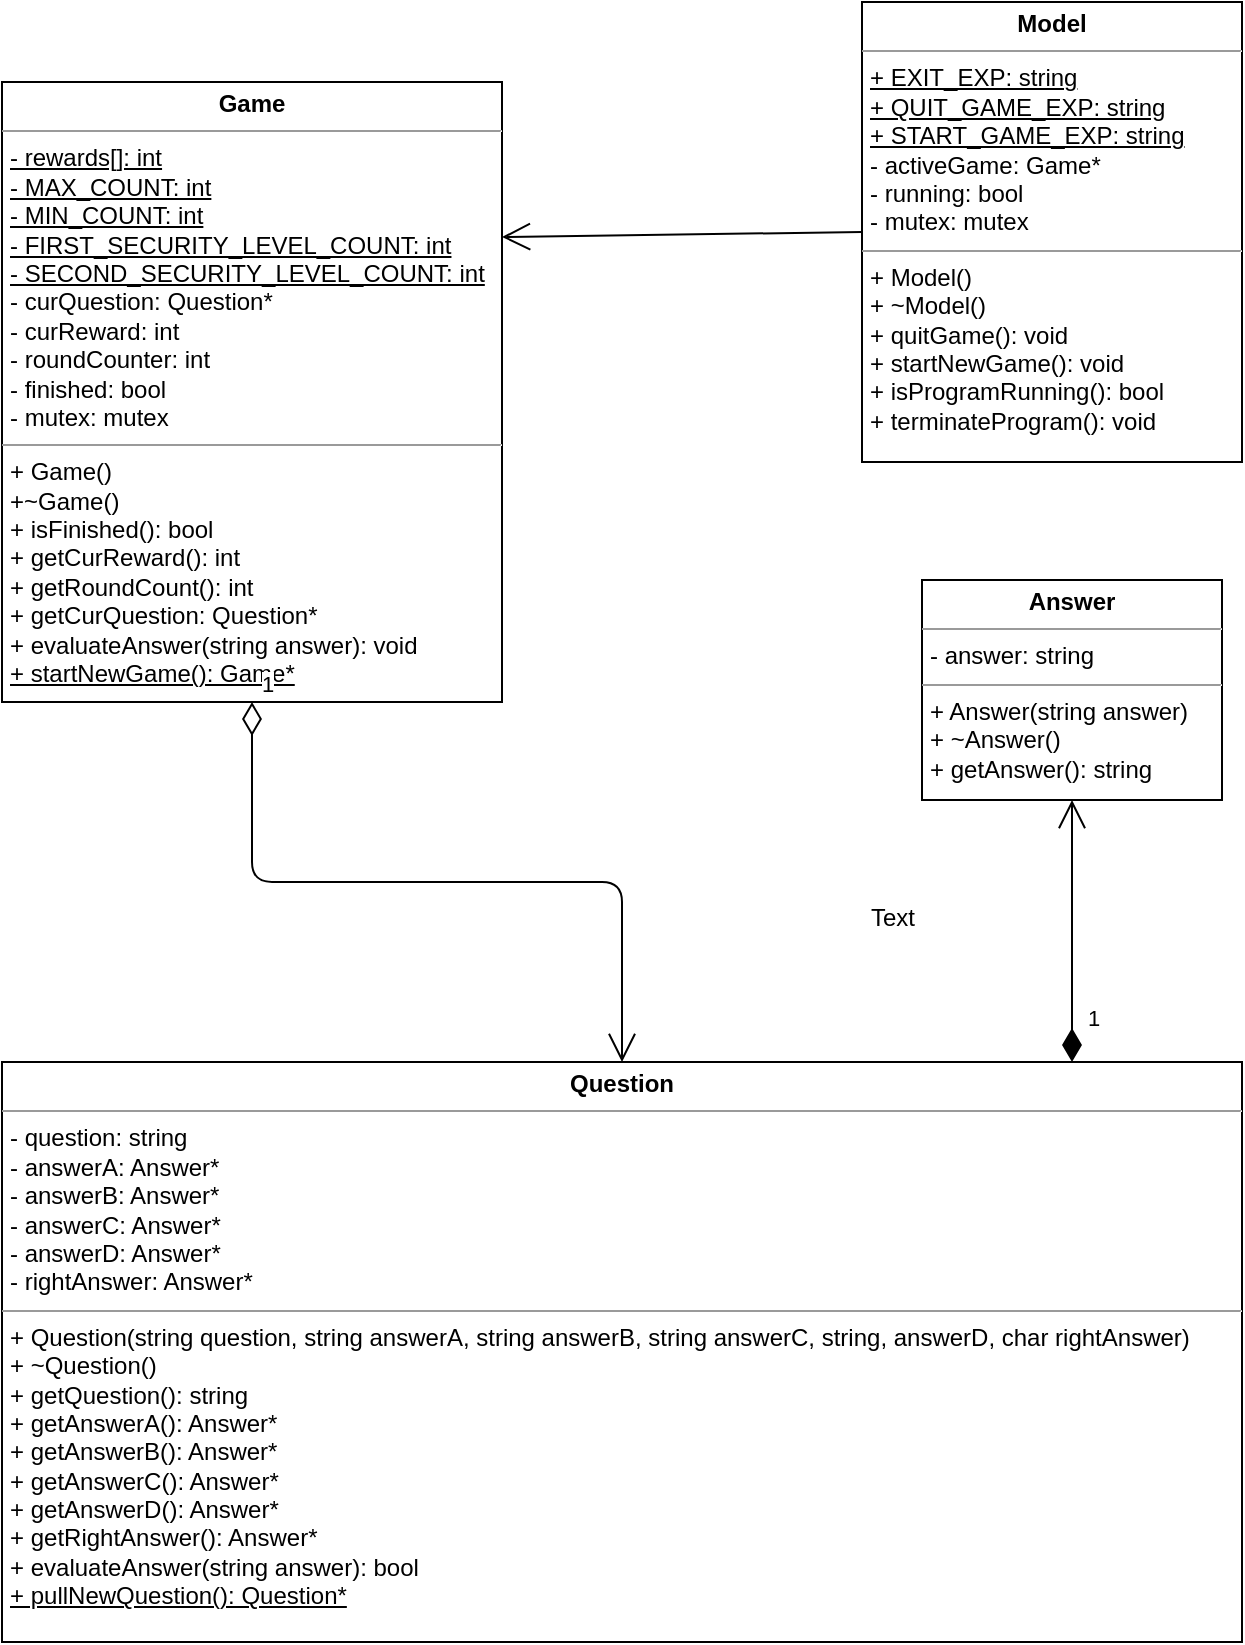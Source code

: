 <mxfile version="12.2.6" type="device" pages="1"><diagram id="01mH2N2V--lT95_cFUEn" name="Page-1"><mxGraphModel dx="1996" dy="1880" grid="1" gridSize="10" guides="1" tooltips="1" connect="1" arrows="1" fold="1" page="1" pageScale="1" pageWidth="827" pageHeight="1169" math="0" shadow="0"><root><mxCell id="0"/><mxCell id="1" parent="0"/><mxCell id="x2W-hYx847Fz3kQgun3G-16" value="&lt;p style=&quot;margin: 0px ; margin-top: 4px ; text-align: center&quot;&gt;&lt;b&gt;Model&lt;/b&gt;&lt;br&gt;&lt;/p&gt;&lt;hr size=&quot;1&quot;&gt;&lt;p style=&quot;margin: 0px ; margin-left: 4px&quot;&gt;&lt;u&gt;+ EXIT_EXP: string&lt;/u&gt;&lt;/p&gt;&lt;p style=&quot;margin: 0px ; margin-left: 4px&quot;&gt;&lt;u&gt;+ QUIT_GAME_EXP: string&lt;/u&gt;&lt;/p&gt;&lt;p style=&quot;margin: 0px ; margin-left: 4px&quot;&gt;&lt;u&gt;+ START_GAME_EXP: string&lt;/u&gt;&lt;/p&gt;&lt;p style=&quot;margin: 0px ; margin-left: 4px&quot;&gt;- activeGame: Game*&lt;/p&gt;&lt;p style=&quot;margin: 0px ; margin-left: 4px&quot;&gt;- running: bool&lt;/p&gt;&lt;p style=&quot;margin: 0px ; margin-left: 4px&quot;&gt;- mutex: mutex&lt;br&gt;&lt;/p&gt;&lt;hr size=&quot;1&quot;&gt;&lt;p style=&quot;margin: 0px ; margin-left: 4px&quot;&gt;+ Model()&lt;br&gt;&lt;/p&gt;&lt;p style=&quot;margin: 0px ; margin-left: 4px&quot;&gt;+ ~Model()&lt;br&gt;&lt;/p&gt;&lt;p style=&quot;margin: 0px ; margin-left: 4px&quot;&gt;+ quitGame(): void&lt;/p&gt;&lt;p style=&quot;margin: 0px ; margin-left: 4px&quot;&gt;+ startNewGame(): void&lt;/p&gt;&lt;p style=&quot;margin: 0px ; margin-left: 4px&quot;&gt;+ isProgramRunning(): bool&lt;/p&gt;&lt;p style=&quot;margin: 0px ; margin-left: 4px&quot;&gt;+ terminateProgram(): void&lt;br&gt;&lt;/p&gt;&lt;p style=&quot;margin: 0px ; margin-left: 4px&quot;&gt;&lt;br&gt;&lt;/p&gt;" style="verticalAlign=top;align=left;overflow=fill;fontSize=12;fontFamily=Helvetica;html=1;strokeColor=#000000;" vertex="1" parent="1"><mxGeometry x="400" y="-390" width="190" height="230" as="geometry"/></mxCell><mxCell id="x2W-hYx847Fz3kQgun3G-17" value="&lt;p style=&quot;margin: 0px ; margin-top: 4px ; text-align: center&quot;&gt;&lt;b&gt;Game&lt;/b&gt;&lt;br&gt;&lt;/p&gt;&lt;hr size=&quot;1&quot;&gt;&lt;p style=&quot;margin: 0px ; margin-left: 4px&quot;&gt;&lt;u&gt;- rewards[]: int&lt;/u&gt;&lt;/p&gt;&lt;p style=&quot;margin: 0px ; margin-left: 4px&quot;&gt;&lt;u&gt;- MAX_COUNT: int&lt;/u&gt;&lt;/p&gt;&lt;p style=&quot;margin: 0px ; margin-left: 4px&quot;&gt;&lt;u&gt;- MIN_COUNT: int&lt;/u&gt;&lt;/p&gt;&lt;p style=&quot;margin: 0px ; margin-left: 4px&quot;&gt;&lt;u&gt;- FIRST_SECURITY_LEVEL_COUNT: int&lt;/u&gt;&lt;/p&gt;&lt;p style=&quot;margin: 0px ; margin-left: 4px&quot;&gt;&lt;u&gt;- SECOND_SECURITY_LEVEL_COUNT: int&lt;/u&gt;&lt;/p&gt;&lt;p style=&quot;margin: 0px ; margin-left: 4px&quot;&gt;- curQuestion: Question*&lt;/p&gt;&lt;p style=&quot;margin: 0px ; margin-left: 4px&quot;&gt;- curReward: int&lt;/p&gt;&lt;p style=&quot;margin: 0px ; margin-left: 4px&quot;&gt;- roundCounter: int&lt;/p&gt;&lt;p style=&quot;margin: 0px ; margin-left: 4px&quot;&gt;- finished: bool&lt;/p&gt;&lt;p style=&quot;margin: 0px ; margin-left: 4px&quot;&gt;- mutex: mutex&lt;br&gt;&lt;/p&gt;&lt;hr size=&quot;1&quot;&gt;&lt;p style=&quot;margin: 0px ; margin-left: 4px&quot;&gt;+ Game()&lt;/p&gt;&lt;p style=&quot;margin: 0px ; margin-left: 4px&quot;&gt;+~Game()&lt;/p&gt;&lt;p style=&quot;margin: 0px ; margin-left: 4px&quot;&gt;+ isFinished(): bool&lt;/p&gt;&lt;p style=&quot;margin: 0px ; margin-left: 4px&quot;&gt;+ getCurReward(): int&lt;/p&gt;&lt;p style=&quot;margin: 0px ; margin-left: 4px&quot;&gt;+ getRoundCount(): int&lt;/p&gt;&lt;p style=&quot;margin: 0px ; margin-left: 4px&quot;&gt;+ getCurQuestion: Question*&lt;br&gt;&lt;/p&gt;&lt;p style=&quot;margin: 0px ; margin-left: 4px&quot;&gt;+ evaluateAnswer(string answer): void&lt;/p&gt;&lt;p style=&quot;margin: 0px ; margin-left: 4px&quot;&gt;&lt;u&gt;+ startNewGame(): Game*&lt;/u&gt;&lt;br&gt;&lt;/p&gt;" style="verticalAlign=top;align=left;overflow=fill;fontSize=12;fontFamily=Helvetica;html=1;strokeColor=#000000;" vertex="1" parent="1"><mxGeometry x="-30" y="-350" width="250" height="310" as="geometry"/></mxCell><mxCell id="x2W-hYx847Fz3kQgun3G-18" value="&lt;p style=&quot;margin: 0px ; margin-top: 4px ; text-align: center&quot;&gt;&lt;b&gt;Question&lt;/b&gt;&lt;br&gt;&lt;/p&gt;&lt;hr size=&quot;1&quot;&gt;&lt;p style=&quot;margin: 0px ; margin-left: 4px&quot;&gt;- question: string&lt;/p&gt;&lt;p style=&quot;margin: 0px ; margin-left: 4px&quot;&gt;- answerA: Answer*&lt;/p&gt;&lt;p style=&quot;margin: 0px ; margin-left: 4px&quot;&gt;- answerB: Answer*&lt;/p&gt;&lt;p style=&quot;margin: 0px ; margin-left: 4px&quot;&gt;- answerC: Answer*&lt;br&gt;&lt;/p&gt;&lt;p style=&quot;margin: 0px ; margin-left: 4px&quot;&gt;- answerD: Answer*&lt;/p&gt;&lt;p style=&quot;margin: 0px ; margin-left: 4px&quot;&gt;- rightAnswer: Answer*&lt;br&gt;&lt;/p&gt;&lt;hr size=&quot;1&quot;&gt;&lt;p style=&quot;margin: 0px ; margin-left: 4px&quot;&gt;+ Question(string question, string answerA, string answerB, string answerC, string, answerD, char rightAnswer)&lt;/p&gt;&lt;p style=&quot;margin: 0px ; margin-left: 4px&quot;&gt;+ ~Question()&lt;/p&gt;&lt;p style=&quot;margin: 0px ; margin-left: 4px&quot;&gt;+ getQuestion(): string&lt;/p&gt;&lt;p style=&quot;margin: 0px ; margin-left: 4px&quot;&gt;+ getAnswerA(): Answer*&lt;/p&gt;&lt;p style=&quot;margin: 0px ; margin-left: 4px&quot;&gt;+ getAnswerB(): Answer*&lt;/p&gt;&lt;p style=&quot;margin: 0px ; margin-left: 4px&quot;&gt;+ getAnswerC(): Answer*&lt;/p&gt;&lt;p style=&quot;margin: 0px ; margin-left: 4px&quot;&gt;+ getAnswerD(): Answer*&lt;/p&gt;&lt;p style=&quot;margin: 0px ; margin-left: 4px&quot;&gt;+ getRightAnswer(): Answer*&lt;/p&gt;&lt;p style=&quot;margin: 0px ; margin-left: 4px&quot;&gt;+ evaluateAnswer(string answer): bool&lt;/p&gt;&lt;p style=&quot;margin: 0px ; margin-left: 4px&quot;&gt;&lt;u&gt;+ pullNewQuestion(): Question*&lt;/u&gt;&lt;br&gt;&lt;/p&gt;" style="verticalAlign=top;align=left;overflow=fill;fontSize=12;fontFamily=Helvetica;html=1;strokeColor=#000000;" vertex="1" parent="1"><mxGeometry x="-30" y="140" width="620" height="290" as="geometry"/></mxCell><mxCell id="x2W-hYx847Fz3kQgun3G-20" value="&lt;p style=&quot;margin: 0px ; margin-top: 4px ; text-align: center&quot;&gt;&lt;b&gt;Answer&lt;/b&gt;&lt;br&gt;&lt;/p&gt;&lt;hr size=&quot;1&quot;&gt;&lt;p style=&quot;margin: 0px ; margin-left: 4px&quot;&gt;- answer: string&lt;br&gt;&lt;/p&gt;&lt;hr size=&quot;1&quot;&gt;&lt;p style=&quot;margin: 0px ; margin-left: 4px&quot;&gt;+ Answer(string answer)&lt;/p&gt;&lt;p style=&quot;margin: 0px ; margin-left: 4px&quot;&gt;+ ~Answer()&lt;/p&gt;&lt;p style=&quot;margin: 0px ; margin-left: 4px&quot;&gt;+ getAnswer(): string&lt;br&gt;&lt;/p&gt;" style="verticalAlign=top;align=left;overflow=fill;fontSize=12;fontFamily=Helvetica;html=1;strokeColor=#000000;" vertex="1" parent="1"><mxGeometry x="430" y="-101" width="150" height="110" as="geometry"/></mxCell><mxCell id="x2W-hYx847Fz3kQgun3G-21" value="1" style="endArrow=open;html=1;endSize=12;startArrow=diamondThin;startSize=14;startFill=1;edgeStyle=orthogonalEdgeStyle;align=left;verticalAlign=bottom;entryX=0.5;entryY=1;entryDx=0;entryDy=0;" edge="1" parent="1" target="x2W-hYx847Fz3kQgun3G-20"><mxGeometry x="-0.798" y="-6" relative="1" as="geometry"><mxPoint x="505" y="140" as="sourcePoint"/><mxPoint x="190" y="310" as="targetPoint"/><Array as="points"><mxPoint x="505" y="120"/></Array><mxPoint as="offset"/></mxGeometry></mxCell><mxCell id="x2W-hYx847Fz3kQgun3G-22" value="Text" style="text;html=1;resizable=0;points=[];align=center;verticalAlign=middle;labelBackgroundColor=#ffffff;" vertex="1" connectable="0" parent="x2W-hYx847Fz3kQgun3G-21"><mxGeometry x="-0.05" y="101" relative="1" as="geometry"><mxPoint x="11" y="-10" as="offset"/></mxGeometry></mxCell><mxCell id="x2W-hYx847Fz3kQgun3G-23" value="" style="endArrow=open;endFill=1;endSize=12;html=1;exitX=0;exitY=0.5;exitDx=0;exitDy=0;entryX=1;entryY=0.25;entryDx=0;entryDy=0;" edge="1" parent="1" source="x2W-hYx847Fz3kQgun3G-16" target="x2W-hYx847Fz3kQgun3G-17"><mxGeometry width="160" relative="1" as="geometry"><mxPoint x="150" y="-60" as="sourcePoint"/><mxPoint x="600" y="-195" as="targetPoint"/></mxGeometry></mxCell><mxCell id="x2W-hYx847Fz3kQgun3G-24" value="1" style="endArrow=open;html=1;endSize=12;startArrow=diamondThin;startSize=14;startFill=0;edgeStyle=orthogonalEdgeStyle;align=left;verticalAlign=bottom;exitX=0.5;exitY=1;exitDx=0;exitDy=0;" edge="1" parent="1" source="x2W-hYx847Fz3kQgun3G-17" target="x2W-hYx847Fz3kQgun3G-18"><mxGeometry x="-1" y="3" relative="1" as="geometry"><mxPoint x="160" y="-70" as="sourcePoint"/><mxPoint x="320" y="-70" as="targetPoint"/></mxGeometry></mxCell></root></mxGraphModel></diagram></mxfile>
